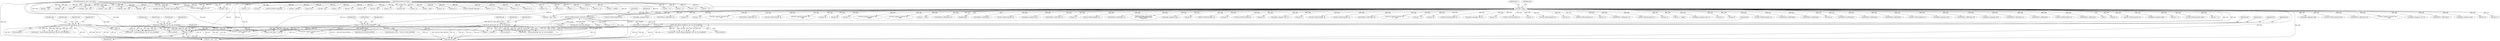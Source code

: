 digraph "0_tcpdump_d10a0f980fe8f9407ab1ffbd612641433ebe175e@pointer" {
"1001693" [label="(Call,pptr + len)"];
"1000128" [label="(MethodParameterIn,const u_char *pptr)"];
"1001706" [label="(Call,decode_prefix4(ndo, tptr, len, buf, sizeof(buf)))"];
"1001680" [label="(Call,len == BGP_MP_NLRI_MINSIZE)"];
"1000129" [label="(MethodParameterIn,u_int len)"];
"1001640" [label="(Call,ND_TCHECK2(tptr[0], BGP_MP_NLRI_MINSIZE))"];
"1000142" [label="(Call,tptr = pptr)"];
"1001858" [label="(Call,decode_labeled_prefix6(ndo, tptr, len, buf, sizeof(buf)))"];
"1001818" [label="(Call,decode_prefix6(ndo, tptr, len, buf, sizeof(buf)))"];
"1001746" [label="(Call,decode_labeled_prefix4(ndo, tptr, len, buf, sizeof(buf)))"];
"1000129" [label="(MethodParameterIn,u_int len)"];
"1000376" [label="(Call,len != 8)"];
"1001647" [label="(Call,EXTRACT_16BITS(tptr))"];
"1001710" [label="(Identifier,buf)"];
"1000362" [label="(Call,len != 0)"];
"1002869" [label="(Call,len -= 12)"];
"1002505" [label="(Call,ND_TCHECK2(tptr[0], 8))"];
"1000598" [label="(Call,ipaddr_string(ndo, tptr))"];
"1001819" [label="(Identifier,ndo)"];
"1000128" [label="(MethodParameterIn,const u_char *pptr)"];
"1002431" [label="(Call,EXTRACT_24BITS(tptr+2))"];
"1001823" [label="(Call,sizeof(buf))"];
"1000338" [label="(Call,len != 4)"];
"1002257" [label="(Call,tptr+2)"];
"1000385" [label="(Call,ND_TCHECK2(tptr[0], len))"];
"1000190" [label="(Call,!len)"];
"1002905" [label="(Call,ND_TCHECK2(*pptr,len))"];
"1001856" [label="(Call,advance = decode_labeled_prefix6(ndo, tptr, len, buf, sizeof(buf)))"];
"1001816" [label="(Call,advance = decode_prefix6(ndo, tptr, len, buf, sizeof(buf)))"];
"1002447" [label="(Call,ND_TCHECK2(tptr[0], 8))"];
"1002242" [label="(Call,EXTRACT_32BITS(tptr+2))"];
"1001646" [label="(Identifier,af)"];
"1000170" [label="(Call,tok2str(bgp_origin_values,\n\t\t\t\t\t\t\"Unknown Origin Typecode\",\n\t\t\t\t\t\ttptr[0]))"];
"1001859" [label="(Identifier,ndo)"];
"1002516" [label="(Call,ipaddr_string(ndo, tptr))"];
"1002308" [label="(Call,tptr+6)"];
"1001694" [label="(Identifier,pptr)"];
"1000321" [label="(Call,ND_TCHECK2(tptr[0], 4))"];
"1001691" [label="(Call,tptr < pptr + len)"];
"1002719" [label="(Call,len < alenlen)"];
"1002354" [label="(Call,tptr+3)"];
"1000445" [label="(Call,ND_TCHECK2(tptr[0], 8))"];
"1002890" [label="(Call,print_unknown_data(ndo, pptr, \"\n\t    \", len))"];
"1002205" [label="(Call,tptr+4)"];
"1002136" [label="(Call,len % 8)"];
"1002219" [label="(Call,ipaddr_string(ndo, tptr+2))"];
"1001681" [label="(Identifier,len)"];
"1002432" [label="(Call,tptr+2)"];
"1000142" [label="(Call,tptr = pptr)"];
"1002525" [label="(Call,ND_TCHECK2(tptr[0], 8))"];
"1001861" [label="(Identifier,len)"];
"1001640" [label="(Call,ND_TCHECK2(tptr[0], BGP_MP_NLRI_MINSIZE))"];
"1000486" [label="(Call,ND_TCHECK2(tptr[0], 4))"];
"1002410" [label="(Call,tlen = len)"];
"1002199" [label="(Call,EXTRACT_32BITS(tptr+4))"];
"1001615" [label="(Call,print_unknown_data(ndo, tptr, \"\n\t    \", tlen))"];
"1002897" [label="(Call,ndo->ndo_vflag > 1 && len)"];
"1001711" [label="(Call,sizeof(buf))"];
"1000146" [label="(Identifier,tlen)"];
"1002130" [label="(Call,tptr += advance)"];
"1002585" [label="(Call,tptr += 3)"];
"1001708" [label="(Identifier,tptr)"];
"1002369" [label="(Call,tptr+2)"];
"1002468" [label="(Call,ND_TCHECK2(tptr[0], 8))"];
"1001644" [label="(Identifier,BGP_MP_NLRI_MINSIZE)"];
"1001693" [label="(Call,pptr + len)"];
"1002203" [label="(Call,ipaddr_string(ndo, tptr+4))"];
"1002861" [label="(Call,len > 12)"];
"1002195" [label="(Call,tptr+2)"];
"1000347" [label="(Call,ND_TCHECK2(tptr[0], 4))"];
"1001746" [label="(Call,decode_labeled_prefix4(ndo, tptr, len, buf, sizeof(buf)))"];
"1002403" [label="(Call,tptr+1)"];
"1002489" [label="(Call,ND_TCHECK2(tptr[0], 4))"];
"1000143" [label="(Identifier,tptr)"];
"1000206" [label="(Call,tptr < pptr + len)"];
"1000373" [label="(Call,len != 6)"];
"1001625" [label="(Call,pptr + len)"];
"1002225" [label="(Call,tptr+6)"];
"1002395" [label="(Call,ND_TCHECK2(tptr[0], 5))"];
"1000200" [label="(Call,bgp_attr_get_as_size(ndo, atype, pptr, len))"];
"1002349" [label="(Call,tptr+2)"];
"1002368" [label="(Call,EXTRACT_16BITS(tptr+2))"];
"1001820" [label="(Identifier,tptr)"];
"1000150" [label="(Block,)"];
"1002570" [label="(Call,ND_TCHECK2(tptr[0], 3))"];
"1002221" [label="(Call,tptr+2)"];
"1002640" [label="(Call,tptr += length)"];
"1001688" [label="(Identifier,tptr)"];
"1001695" [label="(Identifier,len)"];
"1001707" [label="(Identifier,ndo)"];
"1001744" [label="(Call,advance = decode_labeled_prefix4(ndo, tptr, len, buf, sizeof(buf)))"];
"1002834" [label="(Call,len > 0)"];
"1001680" [label="(Call,len == BGP_MP_NLRI_MINSIZE)"];
"1002298" [label="(Call,ipaddr_string(ndo, tptr+2))"];
"1002562" [label="(Call,tlen = len)"];
"1000312" [label="(Call,len != 4)"];
"1002119" [label="(Call,tptr = pptr + len)"];
"1001863" [label="(Call,sizeof(buf))"];
"1002243" [label="(Call,tptr+2)"];
"1002919" [label="(MethodReturn,RET)"];
"1000208" [label="(Call,pptr + len)"];
"1002325" [label="(Call,tptr+6)"];
"1000615" [label="(Call,ND_TCHECK2(tptr[0], 3))"];
"1000145" [label="(Call,tlen=len)"];
"1000493" [label="(Call,EXTRACT_32BITS(tptr))"];
"1002673" [label="(Call,len -=4)"];
"1002668" [label="(Call,EXTRACT_32BITS(tptr))"];
"1002247" [label="(Call,tptr+6)"];
"1002848" [label="(Call,EXTRACT_32BITS(tptr))"];
"1001862" [label="(Identifier,buf)"];
"1001679" [label="(ControlStructure,if (len == BGP_MP_NLRI_MINSIZE))"];
"1000461" [label="(Call,EXTRACT_32BITS(tptr))"];
"1000357" [label="(Call,EXTRACT_32BITS(tptr))"];
"1001748" [label="(Identifier,tptr)"];
"1002810" [label="(Call,len -= alen)"];
"1002151" [label="(Call,ND_TCHECK2(tptr[0], 2))"];
"1001860" [label="(Identifier,tptr)"];
"1001750" [label="(Identifier,buf)"];
"1002121" [label="(Call,pptr + len)"];
"1002499" [label="(Call,ipaddr_string(ndo, tptr))"];
"1002224" [label="(Call,EXTRACT_16BITS(tptr+6))"];
"1002654" [label="(Call,len < 4)"];
"1002479" [label="(Call,ipaddr_string(ndo, tptr))"];
"1001747" [label="(Identifier,ndo)"];
"1002256" [label="(Call,EXTRACT_32BITS(tptr+2))"];
"1002158" [label="(Call,EXTRACT_16BITS(tptr))"];
"1000180" [label="(Call,len % 2)"];
"1000587" [label="(Call,ND_TCHECK2(tptr[0], 4))"];
"1000622" [label="(Call,EXTRACT_16BITS(tptr))"];
"1000130" [label="(Block,)"];
"1002582" [label="(Call,tptr+1)"];
"1002648" [label="(Call,ND_TCHECK2(tptr[0], 4))"];
"1001169" [label="(Call,pptr + len)"];
"1001685" [label="(Identifier,ndo)"];
"1002874" [label="(Call,ND_TCHECK2(*pptr,len))"];
"1000331" [label="(Call,ipaddr_string(ndo, tptr))"];
"1002436" [label="(Call,tptr +=5)"];
"1001073" [label="(Call,ND_TCHECK2(tptr[0], tlen))"];
"1001751" [label="(Call,sizeof(buf))"];
"1000548" [label="(Call,len != 4)"];
"1000542" [label="(Call,tptr +=4)"];
"1001749" [label="(Identifier,len)"];
"1002536" [label="(Call,ipaddr_string(ndo, tptr))"];
"1000663" [label="(Call,ND_TCHECK2(tptr[0], tlen))"];
"1002705" [label="(Call,len -= 2)"];
"1001822" [label="(Identifier,buf)"];
"1002688" [label="(Call,len < 2)"];
"1002820" [label="(Call,len % 12)"];
"1002357" [label="(Call,EXTRACT_16BITS(tptr+4))"];
"1001709" [label="(Identifier,len)"];
"1000682" [label="(Call,print_unknown_data(ndo, tptr, \"\n\t    \", tlen))"];
"1002284" [label="(Call,ipaddr_string(ndo, tptr+2))"];
"1000471" [label="(Call,len % 4)"];
"1000406" [label="(Call,EXTRACT_16BITS(tptr))"];
"1002458" [label="(Call,ipaddr_string(ndo, tptr))"];
"1002200" [label="(Call,tptr+4)"];
"1002300" [label="(Call,tptr+2)"];
"1000573" [label="(Call,len % 4)"];
"1000567" [label="(Call,ipaddr_string(ndo, tptr))"];
"1001687" [label="(Call,tptr += 3)"];
"1002194" [label="(Call,EXTRACT_16BITS(tptr+2))"];
"1002286" [label="(Call,tptr+2)"];
"1002387" [label="(Call,tptr +=8)"];
"1002378" [label="(Call,print_unknown_data(ndo, tptr, \"\n\t      \", 8))"];
"1001641" [label="(Call,tptr[0])"];
"1000153" [label="(Call,len != 1)"];
"1002091" [label="(Call,tptr-3)"];
"1002111" [label="(Call,tptr-3)"];
"1002109" [label="(Call,print_unknown_data(ndo, tptr-3, \"\n\t    \", tlen))"];
"1002581" [label="(Call,EXTRACT_16BITS(tptr+1))"];
"1001706" [label="(Call,decode_prefix4(ndo, tptr, len, buf, sizeof(buf)))"];
"1001623" [label="(Call,tptr = pptr + len)"];
"1001704" [label="(Call,advance = decode_prefix4(ndo, tptr, len, buf, sizeof(buf)))"];
"1001821" [label="(Identifier,len)"];
"1000436" [label="(Call,len != 8)"];
"1000557" [label="(Call,ND_TCHECK2(tptr[0], 4))"];
"1001682" [label="(Identifier,BGP_MP_NLRI_MINSIZE)"];
"1000391" [label="(Call,len == 6)"];
"1002731" [label="(Call,len -= alenlen)"];
"1002817" [label="(Call,len == 0)"];
"1002552" [label="(Call,print_unknown_data(ndo, tptr, \"\n\t      \", tlen))"];
"1001818" [label="(Call,decode_prefix6(ndo, tptr, len, buf, sizeof(buf)))"];
"1002358" [label="(Call,tptr+4)"];
"1002331" [label="(Call,tptr+6)"];
"1002315" [label="(Call,tptr+7)"];
"1002635" [label="(Call,print_unknown_data(ndo, tptr,\"\n\t      \", length))"];
"1001092" [label="(Call,print_unknown_data(ndo, tptr, \"\n\t    \", tlen))"];
"1001167" [label="(Call,tptr < pptr + len)"];
"1001097" [label="(Call,tptr += tlen)"];
"1002246" [label="(Call,EXTRACT_16BITS(tptr+6))"];
"1000144" [label="(Identifier,pptr)"];
"1001858" [label="(Call,decode_labeled_prefix6(ndo, tptr, len, buf, sizeof(buf)))"];
"1000426" [label="(Call,EXTRACT_32BITS(tptr))"];
"1002909" [label="(Call,print_unknown_data(ndo, pptr, \"\n\t    \", len))"];
"1001693" -> "1001691"  [label="AST: "];
"1001693" -> "1001695"  [label="CFG: "];
"1001694" -> "1001693"  [label="AST: "];
"1001695" -> "1001693"  [label="AST: "];
"1001691" -> "1001693"  [label="CFG: "];
"1001693" -> "1002919"  [label="DDG: pptr"];
"1000128" -> "1001693"  [label="DDG: pptr"];
"1001706" -> "1001693"  [label="DDG: len"];
"1001680" -> "1001693"  [label="DDG: len"];
"1001858" -> "1001693"  [label="DDG: len"];
"1001818" -> "1001693"  [label="DDG: len"];
"1001746" -> "1001693"  [label="DDG: len"];
"1000129" -> "1001693"  [label="DDG: len"];
"1000128" -> "1000125"  [label="AST: "];
"1000128" -> "1002919"  [label="DDG: pptr"];
"1000128" -> "1000142"  [label="DDG: pptr"];
"1000128" -> "1000200"  [label="DDG: pptr"];
"1000128" -> "1000206"  [label="DDG: pptr"];
"1000128" -> "1000208"  [label="DDG: pptr"];
"1000128" -> "1001167"  [label="DDG: pptr"];
"1000128" -> "1001169"  [label="DDG: pptr"];
"1000128" -> "1001623"  [label="DDG: pptr"];
"1000128" -> "1001625"  [label="DDG: pptr"];
"1000128" -> "1001691"  [label="DDG: pptr"];
"1000128" -> "1002119"  [label="DDG: pptr"];
"1000128" -> "1002121"  [label="DDG: pptr"];
"1000128" -> "1002890"  [label="DDG: pptr"];
"1000128" -> "1002909"  [label="DDG: pptr"];
"1001706" -> "1001704"  [label="AST: "];
"1001706" -> "1001711"  [label="CFG: "];
"1001707" -> "1001706"  [label="AST: "];
"1001708" -> "1001706"  [label="AST: "];
"1001709" -> "1001706"  [label="AST: "];
"1001710" -> "1001706"  [label="AST: "];
"1001711" -> "1001706"  [label="AST: "];
"1001704" -> "1001706"  [label="CFG: "];
"1001706" -> "1002919"  [label="DDG: len"];
"1001706" -> "1002919"  [label="DDG: tptr"];
"1001706" -> "1002919"  [label="DDG: ndo"];
"1001706" -> "1002919"  [label="DDG: buf"];
"1001706" -> "1001691"  [label="DDG: len"];
"1001706" -> "1001704"  [label="DDG: tptr"];
"1001706" -> "1001704"  [label="DDG: buf"];
"1001706" -> "1001704"  [label="DDG: len"];
"1001706" -> "1001704"  [label="DDG: ndo"];
"1001706" -> "1002109"  [label="DDG: ndo"];
"1001706" -> "1002130"  [label="DDG: tptr"];
"1001706" -> "1002897"  [label="DDG: len"];
"1001706" -> "1002909"  [label="DDG: ndo"];
"1001680" -> "1001679"  [label="AST: "];
"1001680" -> "1001682"  [label="CFG: "];
"1001681" -> "1001680"  [label="AST: "];
"1001682" -> "1001680"  [label="AST: "];
"1001685" -> "1001680"  [label="CFG: "];
"1001688" -> "1001680"  [label="CFG: "];
"1001680" -> "1002919"  [label="DDG: BGP_MP_NLRI_MINSIZE"];
"1001680" -> "1002919"  [label="DDG: len == BGP_MP_NLRI_MINSIZE"];
"1000129" -> "1001680"  [label="DDG: len"];
"1001640" -> "1001680"  [label="DDG: BGP_MP_NLRI_MINSIZE"];
"1001680" -> "1001691"  [label="DDG: len"];
"1001680" -> "1002897"  [label="DDG: len"];
"1000129" -> "1000125"  [label="AST: "];
"1000129" -> "1002919"  [label="DDG: len"];
"1000129" -> "1000145"  [label="DDG: len"];
"1000129" -> "1000153"  [label="DDG: len"];
"1000129" -> "1000180"  [label="DDG: len"];
"1000129" -> "1000190"  [label="DDG: len"];
"1000129" -> "1000200"  [label="DDG: len"];
"1000129" -> "1000206"  [label="DDG: len"];
"1000129" -> "1000208"  [label="DDG: len"];
"1000129" -> "1000312"  [label="DDG: len"];
"1000129" -> "1000338"  [label="DDG: len"];
"1000129" -> "1000362"  [label="DDG: len"];
"1000129" -> "1000373"  [label="DDG: len"];
"1000129" -> "1000376"  [label="DDG: len"];
"1000129" -> "1000385"  [label="DDG: len"];
"1000129" -> "1000391"  [label="DDG: len"];
"1000129" -> "1000436"  [label="DDG: len"];
"1000129" -> "1000471"  [label="DDG: len"];
"1000129" -> "1000548"  [label="DDG: len"];
"1000129" -> "1000573"  [label="DDG: len"];
"1000129" -> "1001167"  [label="DDG: len"];
"1000129" -> "1001169"  [label="DDG: len"];
"1000129" -> "1001623"  [label="DDG: len"];
"1000129" -> "1001625"  [label="DDG: len"];
"1000129" -> "1001691"  [label="DDG: len"];
"1000129" -> "1002119"  [label="DDG: len"];
"1000129" -> "1002121"  [label="DDG: len"];
"1000129" -> "1002136"  [label="DDG: len"];
"1000129" -> "1002410"  [label="DDG: len"];
"1000129" -> "1002562"  [label="DDG: len"];
"1000129" -> "1002654"  [label="DDG: len"];
"1000129" -> "1002673"  [label="DDG: len"];
"1000129" -> "1002688"  [label="DDG: len"];
"1000129" -> "1002705"  [label="DDG: len"];
"1000129" -> "1002719"  [label="DDG: len"];
"1000129" -> "1002731"  [label="DDG: len"];
"1000129" -> "1002810"  [label="DDG: len"];
"1000129" -> "1002817"  [label="DDG: len"];
"1000129" -> "1002820"  [label="DDG: len"];
"1000129" -> "1002834"  [label="DDG: len"];
"1000129" -> "1002861"  [label="DDG: len"];
"1000129" -> "1002869"  [label="DDG: len"];
"1000129" -> "1002874"  [label="DDG: len"];
"1000129" -> "1002890"  [label="DDG: len"];
"1000129" -> "1002897"  [label="DDG: len"];
"1000129" -> "1002905"  [label="DDG: len"];
"1000129" -> "1002909"  [label="DDG: len"];
"1001640" -> "1000150"  [label="AST: "];
"1001640" -> "1001644"  [label="CFG: "];
"1001641" -> "1001640"  [label="AST: "];
"1001644" -> "1001640"  [label="AST: "];
"1001646" -> "1001640"  [label="CFG: "];
"1001640" -> "1002919"  [label="DDG: ND_TCHECK2(tptr[0], BGP_MP_NLRI_MINSIZE)"];
"1001640" -> "1002919"  [label="DDG: tptr[0]"];
"1000142" -> "1001640"  [label="DDG: tptr"];
"1001640" -> "1001647"  [label="DDG: tptr[0]"];
"1001640" -> "1001687"  [label="DDG: tptr[0]"];
"1001640" -> "1001691"  [label="DDG: tptr[0]"];
"1001640" -> "1002091"  [label="DDG: tptr[0]"];
"1001640" -> "1002111"  [label="DDG: tptr[0]"];
"1001640" -> "1002130"  [label="DDG: tptr[0]"];
"1000142" -> "1000130"  [label="AST: "];
"1000142" -> "1000144"  [label="CFG: "];
"1000143" -> "1000142"  [label="AST: "];
"1000144" -> "1000142"  [label="AST: "];
"1000146" -> "1000142"  [label="CFG: "];
"1000142" -> "1002919"  [label="DDG: pptr"];
"1000142" -> "1002919"  [label="DDG: tptr"];
"1000142" -> "1000170"  [label="DDG: tptr"];
"1000142" -> "1000206"  [label="DDG: tptr"];
"1000142" -> "1000321"  [label="DDG: tptr"];
"1000142" -> "1000331"  [label="DDG: tptr"];
"1000142" -> "1000347"  [label="DDG: tptr"];
"1000142" -> "1000357"  [label="DDG: tptr"];
"1000142" -> "1000385"  [label="DDG: tptr"];
"1000142" -> "1000406"  [label="DDG: tptr"];
"1000142" -> "1000426"  [label="DDG: tptr"];
"1000142" -> "1000445"  [label="DDG: tptr"];
"1000142" -> "1000461"  [label="DDG: tptr"];
"1000142" -> "1000486"  [label="DDG: tptr"];
"1000142" -> "1000493"  [label="DDG: tptr"];
"1000142" -> "1000542"  [label="DDG: tptr"];
"1000142" -> "1000557"  [label="DDG: tptr"];
"1000142" -> "1000567"  [label="DDG: tptr"];
"1000142" -> "1000587"  [label="DDG: tptr"];
"1000142" -> "1000598"  [label="DDG: tptr"];
"1000142" -> "1000615"  [label="DDG: tptr"];
"1000142" -> "1000622"  [label="DDG: tptr"];
"1000142" -> "1000663"  [label="DDG: tptr"];
"1000142" -> "1000682"  [label="DDG: tptr"];
"1000142" -> "1001073"  [label="DDG: tptr"];
"1000142" -> "1001092"  [label="DDG: tptr"];
"1000142" -> "1001097"  [label="DDG: tptr"];
"1000142" -> "1001615"  [label="DDG: tptr"];
"1000142" -> "1001647"  [label="DDG: tptr"];
"1000142" -> "1002091"  [label="DDG: tptr"];
"1000142" -> "1002151"  [label="DDG: tptr"];
"1000142" -> "1002158"  [label="DDG: tptr"];
"1000142" -> "1002194"  [label="DDG: tptr"];
"1000142" -> "1002195"  [label="DDG: tptr"];
"1000142" -> "1002199"  [label="DDG: tptr"];
"1000142" -> "1002200"  [label="DDG: tptr"];
"1000142" -> "1002203"  [label="DDG: tptr"];
"1000142" -> "1002205"  [label="DDG: tptr"];
"1000142" -> "1002219"  [label="DDG: tptr"];
"1000142" -> "1002221"  [label="DDG: tptr"];
"1000142" -> "1002224"  [label="DDG: tptr"];
"1000142" -> "1002225"  [label="DDG: tptr"];
"1000142" -> "1002242"  [label="DDG: tptr"];
"1000142" -> "1002243"  [label="DDG: tptr"];
"1000142" -> "1002246"  [label="DDG: tptr"];
"1000142" -> "1002247"  [label="DDG: tptr"];
"1000142" -> "1002256"  [label="DDG: tptr"];
"1000142" -> "1002257"  [label="DDG: tptr"];
"1000142" -> "1002284"  [label="DDG: tptr"];
"1000142" -> "1002286"  [label="DDG: tptr"];
"1000142" -> "1002298"  [label="DDG: tptr"];
"1000142" -> "1002300"  [label="DDG: tptr"];
"1000142" -> "1002308"  [label="DDG: tptr"];
"1000142" -> "1002315"  [label="DDG: tptr"];
"1000142" -> "1002325"  [label="DDG: tptr"];
"1000142" -> "1002331"  [label="DDG: tptr"];
"1000142" -> "1002349"  [label="DDG: tptr"];
"1000142" -> "1002354"  [label="DDG: tptr"];
"1000142" -> "1002357"  [label="DDG: tptr"];
"1000142" -> "1002358"  [label="DDG: tptr"];
"1000142" -> "1002368"  [label="DDG: tptr"];
"1000142" -> "1002369"  [label="DDG: tptr"];
"1000142" -> "1002378"  [label="DDG: tptr"];
"1000142" -> "1002387"  [label="DDG: tptr"];
"1000142" -> "1002395"  [label="DDG: tptr"];
"1000142" -> "1002403"  [label="DDG: tptr"];
"1000142" -> "1002431"  [label="DDG: tptr"];
"1000142" -> "1002432"  [label="DDG: tptr"];
"1000142" -> "1002436"  [label="DDG: tptr"];
"1000142" -> "1002447"  [label="DDG: tptr"];
"1000142" -> "1002458"  [label="DDG: tptr"];
"1000142" -> "1002468"  [label="DDG: tptr"];
"1000142" -> "1002479"  [label="DDG: tptr"];
"1000142" -> "1002489"  [label="DDG: tptr"];
"1000142" -> "1002499"  [label="DDG: tptr"];
"1000142" -> "1002505"  [label="DDG: tptr"];
"1000142" -> "1002516"  [label="DDG: tptr"];
"1000142" -> "1002525"  [label="DDG: tptr"];
"1000142" -> "1002536"  [label="DDG: tptr"];
"1000142" -> "1002552"  [label="DDG: tptr"];
"1000142" -> "1002570"  [label="DDG: tptr"];
"1000142" -> "1002581"  [label="DDG: tptr"];
"1000142" -> "1002582"  [label="DDG: tptr"];
"1000142" -> "1002585"  [label="DDG: tptr"];
"1000142" -> "1002635"  [label="DDG: tptr"];
"1000142" -> "1002640"  [label="DDG: tptr"];
"1000142" -> "1002648"  [label="DDG: tptr"];
"1000142" -> "1002668"  [label="DDG: tptr"];
"1000142" -> "1002848"  [label="DDG: tptr"];
"1001858" -> "1001856"  [label="AST: "];
"1001858" -> "1001863"  [label="CFG: "];
"1001859" -> "1001858"  [label="AST: "];
"1001860" -> "1001858"  [label="AST: "];
"1001861" -> "1001858"  [label="AST: "];
"1001862" -> "1001858"  [label="AST: "];
"1001863" -> "1001858"  [label="AST: "];
"1001856" -> "1001858"  [label="CFG: "];
"1001858" -> "1002919"  [label="DDG: buf"];
"1001858" -> "1002919"  [label="DDG: ndo"];
"1001858" -> "1002919"  [label="DDG: len"];
"1001858" -> "1002919"  [label="DDG: tptr"];
"1001858" -> "1001691"  [label="DDG: len"];
"1001858" -> "1001856"  [label="DDG: ndo"];
"1001858" -> "1001856"  [label="DDG: len"];
"1001858" -> "1001856"  [label="DDG: buf"];
"1001858" -> "1001856"  [label="DDG: tptr"];
"1001858" -> "1002109"  [label="DDG: ndo"];
"1001858" -> "1002130"  [label="DDG: tptr"];
"1001858" -> "1002897"  [label="DDG: len"];
"1001858" -> "1002909"  [label="DDG: ndo"];
"1001818" -> "1001816"  [label="AST: "];
"1001818" -> "1001823"  [label="CFG: "];
"1001819" -> "1001818"  [label="AST: "];
"1001820" -> "1001818"  [label="AST: "];
"1001821" -> "1001818"  [label="AST: "];
"1001822" -> "1001818"  [label="AST: "];
"1001823" -> "1001818"  [label="AST: "];
"1001816" -> "1001818"  [label="CFG: "];
"1001818" -> "1002919"  [label="DDG: buf"];
"1001818" -> "1002919"  [label="DDG: ndo"];
"1001818" -> "1002919"  [label="DDG: tptr"];
"1001818" -> "1002919"  [label="DDG: len"];
"1001818" -> "1001691"  [label="DDG: len"];
"1001818" -> "1001816"  [label="DDG: len"];
"1001818" -> "1001816"  [label="DDG: ndo"];
"1001818" -> "1001816"  [label="DDG: tptr"];
"1001818" -> "1001816"  [label="DDG: buf"];
"1001818" -> "1002109"  [label="DDG: ndo"];
"1001818" -> "1002130"  [label="DDG: tptr"];
"1001818" -> "1002897"  [label="DDG: len"];
"1001818" -> "1002909"  [label="DDG: ndo"];
"1001746" -> "1001744"  [label="AST: "];
"1001746" -> "1001751"  [label="CFG: "];
"1001747" -> "1001746"  [label="AST: "];
"1001748" -> "1001746"  [label="AST: "];
"1001749" -> "1001746"  [label="AST: "];
"1001750" -> "1001746"  [label="AST: "];
"1001751" -> "1001746"  [label="AST: "];
"1001744" -> "1001746"  [label="CFG: "];
"1001746" -> "1002919"  [label="DDG: ndo"];
"1001746" -> "1002919"  [label="DDG: tptr"];
"1001746" -> "1002919"  [label="DDG: buf"];
"1001746" -> "1002919"  [label="DDG: len"];
"1001746" -> "1001691"  [label="DDG: len"];
"1001746" -> "1001744"  [label="DDG: ndo"];
"1001746" -> "1001744"  [label="DDG: len"];
"1001746" -> "1001744"  [label="DDG: buf"];
"1001746" -> "1001744"  [label="DDG: tptr"];
"1001746" -> "1002109"  [label="DDG: ndo"];
"1001746" -> "1002130"  [label="DDG: tptr"];
"1001746" -> "1002897"  [label="DDG: len"];
"1001746" -> "1002909"  [label="DDG: ndo"];
}
